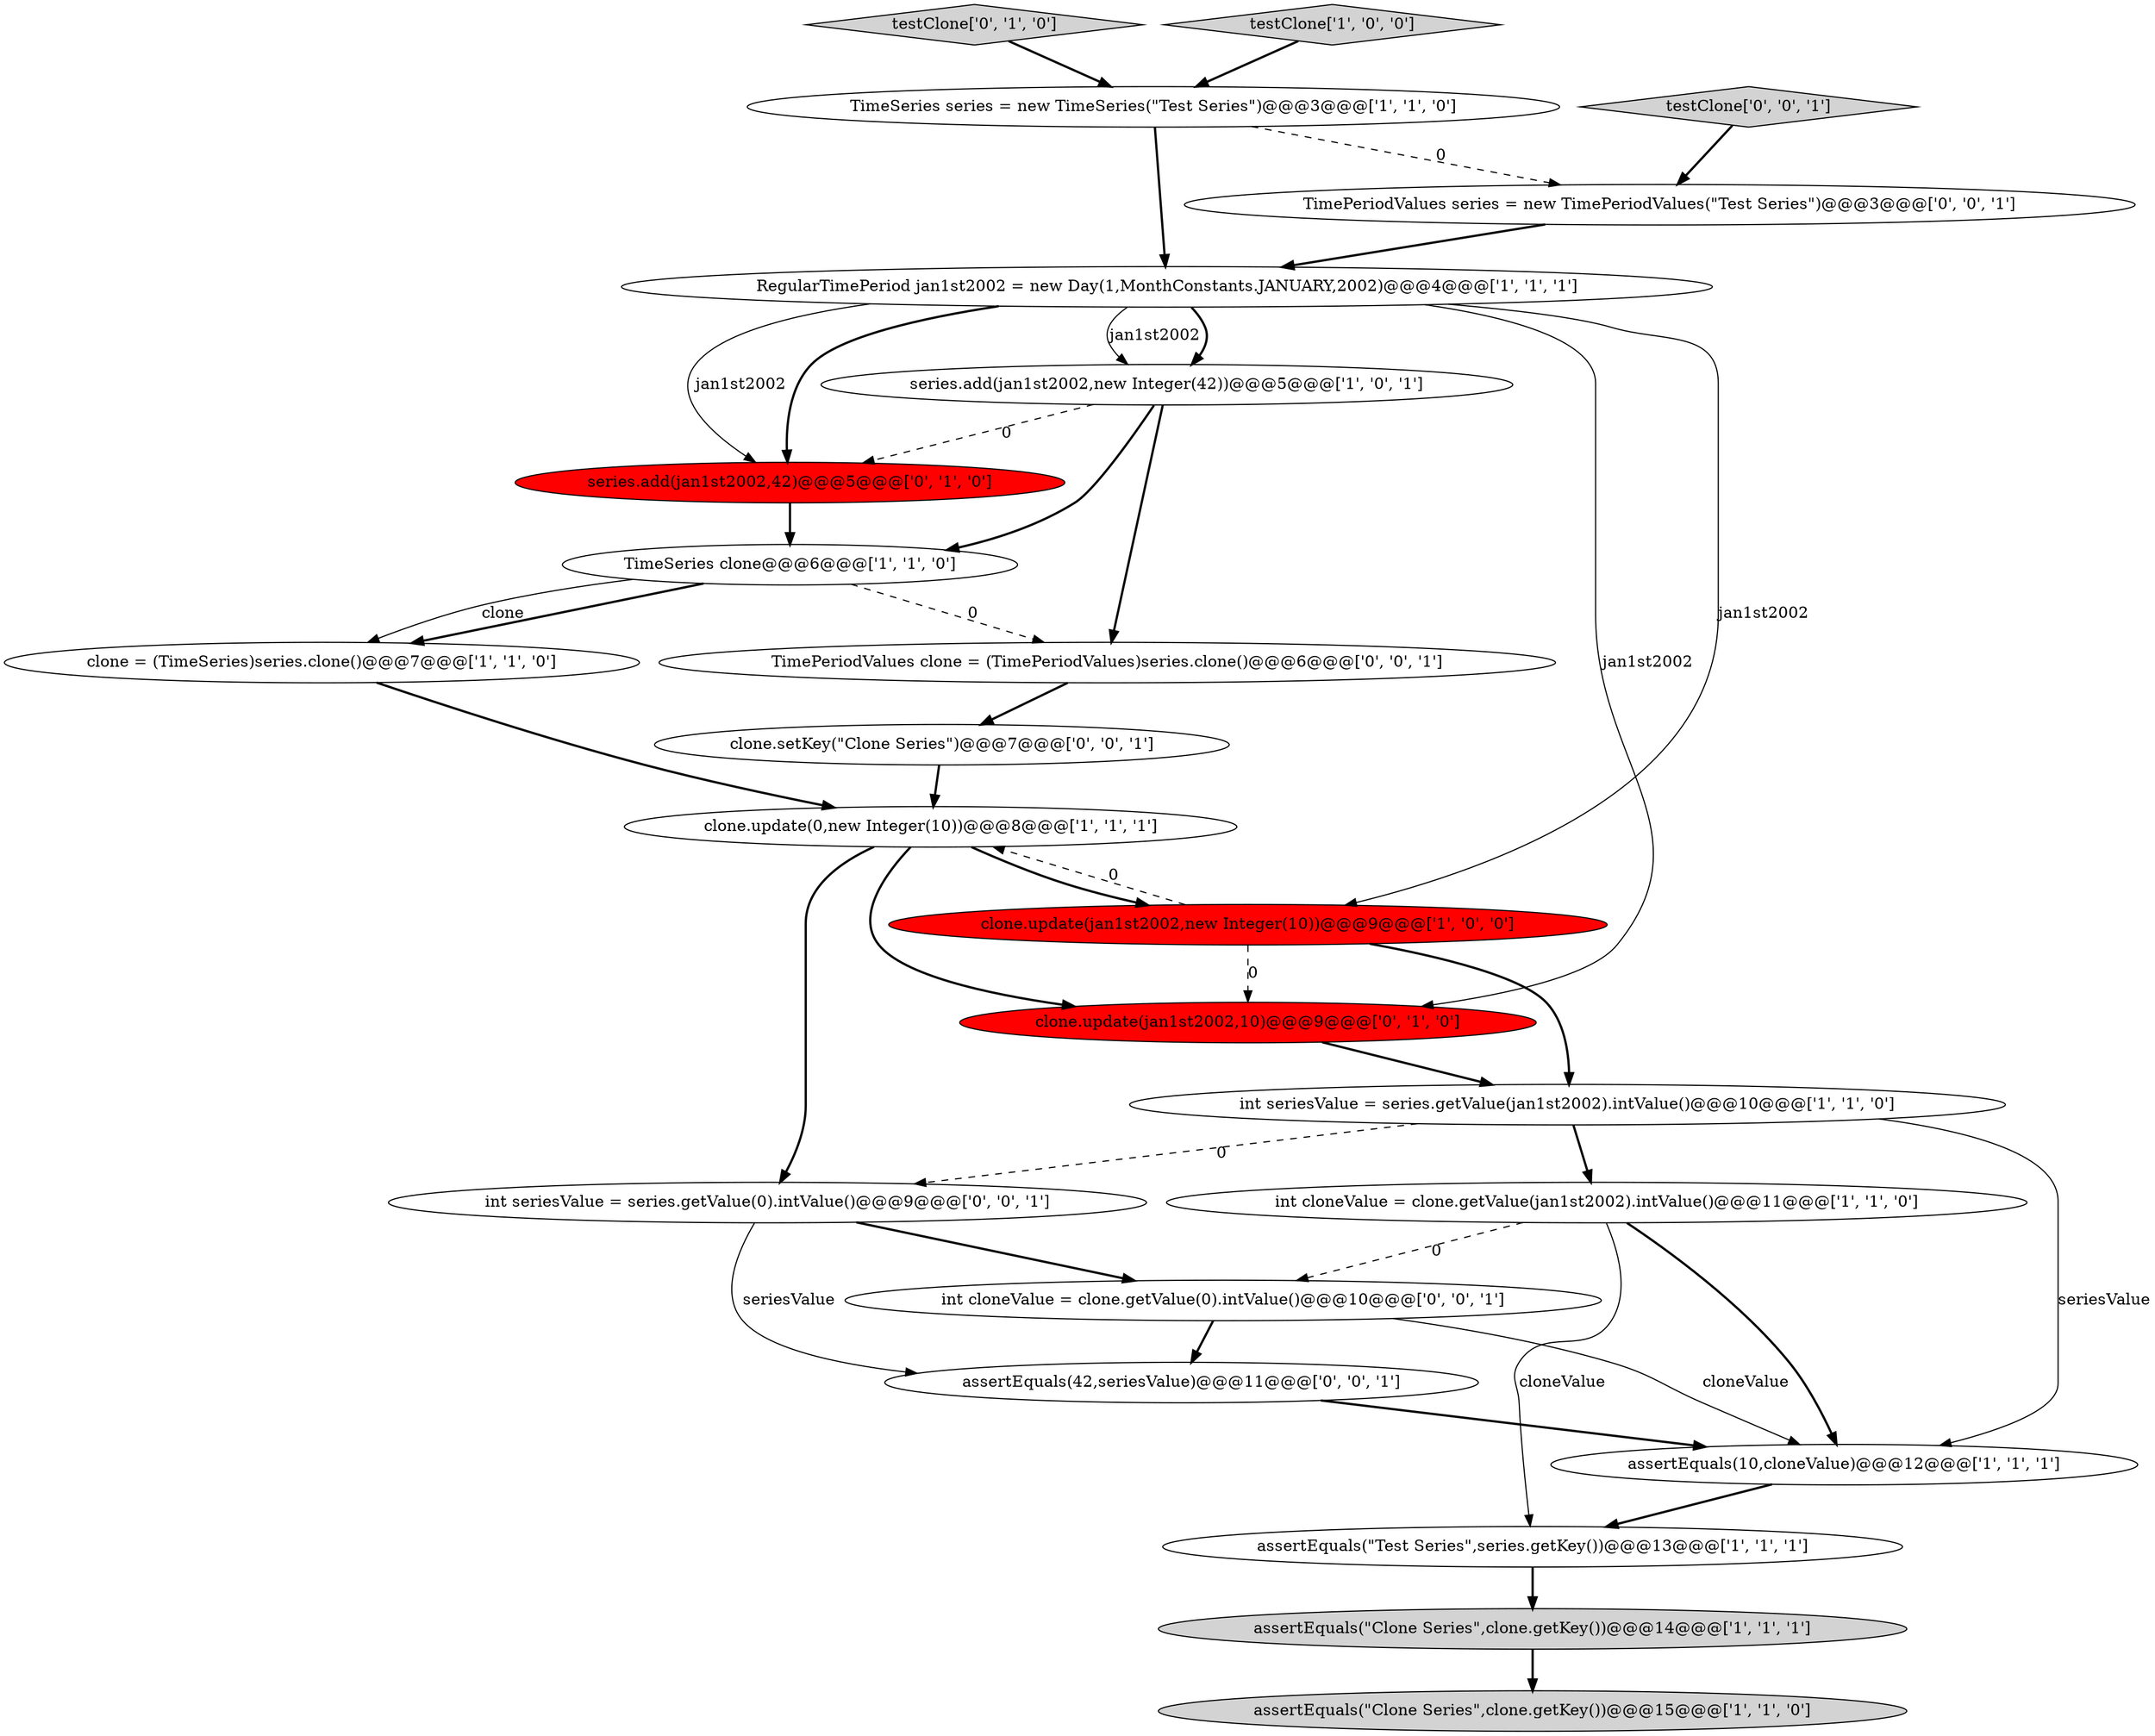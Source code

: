 digraph {
16 [style = filled, label = "testClone['0', '1', '0']", fillcolor = lightgray, shape = diamond image = "AAA0AAABBB2BBB"];
19 [style = filled, label = "testClone['0', '0', '1']", fillcolor = lightgray, shape = diamond image = "AAA0AAABBB3BBB"];
14 [style = filled, label = "series.add(jan1st2002,42)@@@5@@@['0', '1', '0']", fillcolor = red, shape = ellipse image = "AAA1AAABBB2BBB"];
17 [style = filled, label = "int cloneValue = clone.getValue(0).intValue()@@@10@@@['0', '0', '1']", fillcolor = white, shape = ellipse image = "AAA0AAABBB3BBB"];
5 [style = filled, label = "testClone['1', '0', '0']", fillcolor = lightgray, shape = diamond image = "AAA0AAABBB1BBB"];
3 [style = filled, label = "clone.update(0,new Integer(10))@@@8@@@['1', '1', '1']", fillcolor = white, shape = ellipse image = "AAA0AAABBB1BBB"];
13 [style = filled, label = "series.add(jan1st2002,new Integer(42))@@@5@@@['1', '0', '1']", fillcolor = white, shape = ellipse image = "AAA0AAABBB1BBB"];
20 [style = filled, label = "TimePeriodValues clone = (TimePeriodValues)series.clone()@@@6@@@['0', '0', '1']", fillcolor = white, shape = ellipse image = "AAA0AAABBB3BBB"];
9 [style = filled, label = "assertEquals(10,cloneValue)@@@12@@@['1', '1', '1']", fillcolor = white, shape = ellipse image = "AAA0AAABBB1BBB"];
0 [style = filled, label = "assertEquals(\"Clone Series\",clone.getKey())@@@15@@@['1', '1', '0']", fillcolor = lightgray, shape = ellipse image = "AAA0AAABBB1BBB"];
10 [style = filled, label = "clone.update(jan1st2002,new Integer(10))@@@9@@@['1', '0', '0']", fillcolor = red, shape = ellipse image = "AAA1AAABBB1BBB"];
6 [style = filled, label = "RegularTimePeriod jan1st2002 = new Day(1,MonthConstants.JANUARY,2002)@@@4@@@['1', '1', '1']", fillcolor = white, shape = ellipse image = "AAA0AAABBB1BBB"];
4 [style = filled, label = "clone = (TimeSeries)series.clone()@@@7@@@['1', '1', '0']", fillcolor = white, shape = ellipse image = "AAA0AAABBB1BBB"];
7 [style = filled, label = "TimeSeries clone@@@6@@@['1', '1', '0']", fillcolor = white, shape = ellipse image = "AAA0AAABBB1BBB"];
1 [style = filled, label = "TimeSeries series = new TimeSeries(\"Test Series\")@@@3@@@['1', '1', '0']", fillcolor = white, shape = ellipse image = "AAA0AAABBB1BBB"];
8 [style = filled, label = "int cloneValue = clone.getValue(jan1st2002).intValue()@@@11@@@['1', '1', '0']", fillcolor = white, shape = ellipse image = "AAA0AAABBB1BBB"];
21 [style = filled, label = "clone.setKey(\"Clone Series\")@@@7@@@['0', '0', '1']", fillcolor = white, shape = ellipse image = "AAA0AAABBB3BBB"];
15 [style = filled, label = "clone.update(jan1st2002,10)@@@9@@@['0', '1', '0']", fillcolor = red, shape = ellipse image = "AAA1AAABBB2BBB"];
23 [style = filled, label = "int seriesValue = series.getValue(0).intValue()@@@9@@@['0', '0', '1']", fillcolor = white, shape = ellipse image = "AAA0AAABBB3BBB"];
12 [style = filled, label = "int seriesValue = series.getValue(jan1st2002).intValue()@@@10@@@['1', '1', '0']", fillcolor = white, shape = ellipse image = "AAA0AAABBB1BBB"];
11 [style = filled, label = "assertEquals(\"Test Series\",series.getKey())@@@13@@@['1', '1', '1']", fillcolor = white, shape = ellipse image = "AAA0AAABBB1BBB"];
18 [style = filled, label = "assertEquals(42,seriesValue)@@@11@@@['0', '0', '1']", fillcolor = white, shape = ellipse image = "AAA0AAABBB3BBB"];
22 [style = filled, label = "TimePeriodValues series = new TimePeriodValues(\"Test Series\")@@@3@@@['0', '0', '1']", fillcolor = white, shape = ellipse image = "AAA0AAABBB3BBB"];
2 [style = filled, label = "assertEquals(\"Clone Series\",clone.getKey())@@@14@@@['1', '1', '1']", fillcolor = lightgray, shape = ellipse image = "AAA0AAABBB1BBB"];
10->15 [style = dashed, label="0"];
4->3 [style = bold, label=""];
12->23 [style = dashed, label="0"];
9->11 [style = bold, label=""];
17->9 [style = solid, label="cloneValue"];
10->3 [style = dashed, label="0"];
8->11 [style = solid, label="cloneValue"];
7->20 [style = dashed, label="0"];
3->15 [style = bold, label=""];
7->4 [style = bold, label=""];
21->3 [style = bold, label=""];
11->2 [style = bold, label=""];
7->4 [style = solid, label="clone"];
13->14 [style = dashed, label="0"];
1->22 [style = dashed, label="0"];
14->7 [style = bold, label=""];
20->21 [style = bold, label=""];
6->14 [style = bold, label=""];
3->10 [style = bold, label=""];
5->1 [style = bold, label=""];
3->23 [style = bold, label=""];
2->0 [style = bold, label=""];
1->6 [style = bold, label=""];
16->1 [style = bold, label=""];
10->12 [style = bold, label=""];
13->7 [style = bold, label=""];
12->8 [style = bold, label=""];
6->10 [style = solid, label="jan1st2002"];
6->13 [style = bold, label=""];
12->9 [style = solid, label="seriesValue"];
8->9 [style = bold, label=""];
18->9 [style = bold, label=""];
6->13 [style = solid, label="jan1st2002"];
8->17 [style = dashed, label="0"];
23->17 [style = bold, label=""];
6->15 [style = solid, label="jan1st2002"];
15->12 [style = bold, label=""];
6->14 [style = solid, label="jan1st2002"];
23->18 [style = solid, label="seriesValue"];
19->22 [style = bold, label=""];
17->18 [style = bold, label=""];
22->6 [style = bold, label=""];
13->20 [style = bold, label=""];
}
